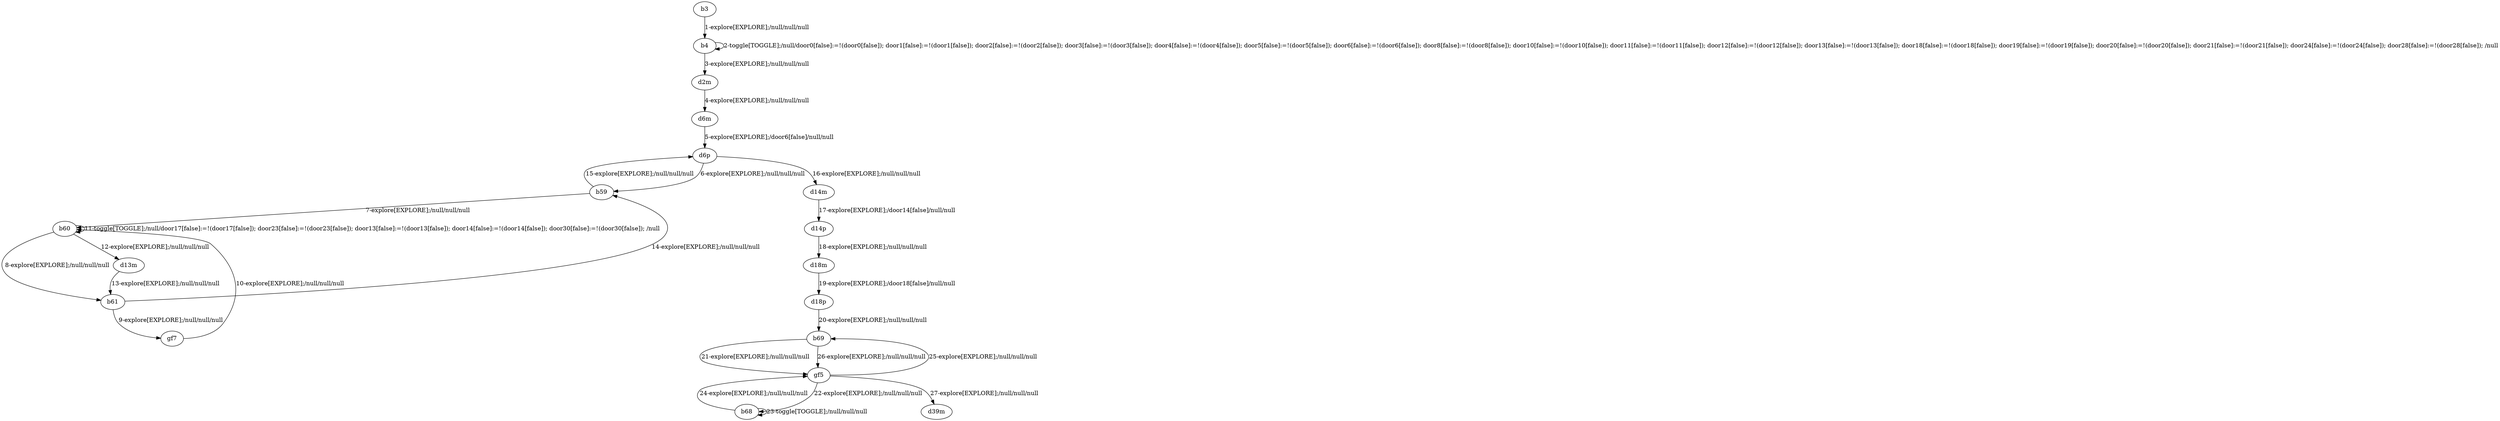 # Total number of goals covered by this test: 3
# b69 --> gf5
# b68 --> b68
# gf5 --> b69

digraph g {
"b3" -> "b4" [label = "1-explore[EXPLORE];/null/null/null"];
"b4" -> "b4" [label = "2-toggle[TOGGLE];/null/door0[false]:=!(door0[false]); door1[false]:=!(door1[false]); door2[false]:=!(door2[false]); door3[false]:=!(door3[false]); door4[false]:=!(door4[false]); door5[false]:=!(door5[false]); door6[false]:=!(door6[false]); door8[false]:=!(door8[false]); door10[false]:=!(door10[false]); door11[false]:=!(door11[false]); door12[false]:=!(door12[false]); door13[false]:=!(door13[false]); door18[false]:=!(door18[false]); door19[false]:=!(door19[false]); door20[false]:=!(door20[false]); door21[false]:=!(door21[false]); door24[false]:=!(door24[false]); door28[false]:=!(door28[false]); /null"];
"b4" -> "d2m" [label = "3-explore[EXPLORE];/null/null/null"];
"d2m" -> "d6m" [label = "4-explore[EXPLORE];/null/null/null"];
"d6m" -> "d6p" [label = "5-explore[EXPLORE];/door6[false]/null/null"];
"d6p" -> "b59" [label = "6-explore[EXPLORE];/null/null/null"];
"b59" -> "b60" [label = "7-explore[EXPLORE];/null/null/null"];
"b60" -> "b61" [label = "8-explore[EXPLORE];/null/null/null"];
"b61" -> "gf7" [label = "9-explore[EXPLORE];/null/null/null"];
"gf7" -> "b60" [label = "10-explore[EXPLORE];/null/null/null"];
"b60" -> "b60" [label = "11-toggle[TOGGLE];/null/door17[false]:=!(door17[false]); door23[false]:=!(door23[false]); door13[false]:=!(door13[false]); door14[false]:=!(door14[false]); door30[false]:=!(door30[false]); /null"];
"b60" -> "d13m" [label = "12-explore[EXPLORE];/null/null/null"];
"d13m" -> "b61" [label = "13-explore[EXPLORE];/null/null/null"];
"b61" -> "b59" [label = "14-explore[EXPLORE];/null/null/null"];
"b59" -> "d6p" [label = "15-explore[EXPLORE];/null/null/null"];
"d6p" -> "d14m" [label = "16-explore[EXPLORE];/null/null/null"];
"d14m" -> "d14p" [label = "17-explore[EXPLORE];/door14[false]/null/null"];
"d14p" -> "d18m" [label = "18-explore[EXPLORE];/null/null/null"];
"d18m" -> "d18p" [label = "19-explore[EXPLORE];/door18[false]/null/null"];
"d18p" -> "b69" [label = "20-explore[EXPLORE];/null/null/null"];
"b69" -> "gf5" [label = "21-explore[EXPLORE];/null/null/null"];
"gf5" -> "b68" [label = "22-explore[EXPLORE];/null/null/null"];
"b68" -> "b68" [label = "23-toggle[TOGGLE];/null/null/null"];
"b68" -> "gf5" [label = "24-explore[EXPLORE];/null/null/null"];
"gf5" -> "b69" [label = "25-explore[EXPLORE];/null/null/null"];
"b69" -> "gf5" [label = "26-explore[EXPLORE];/null/null/null"];
"gf5" -> "d39m" [label = "27-explore[EXPLORE];/null/null/null"];
}